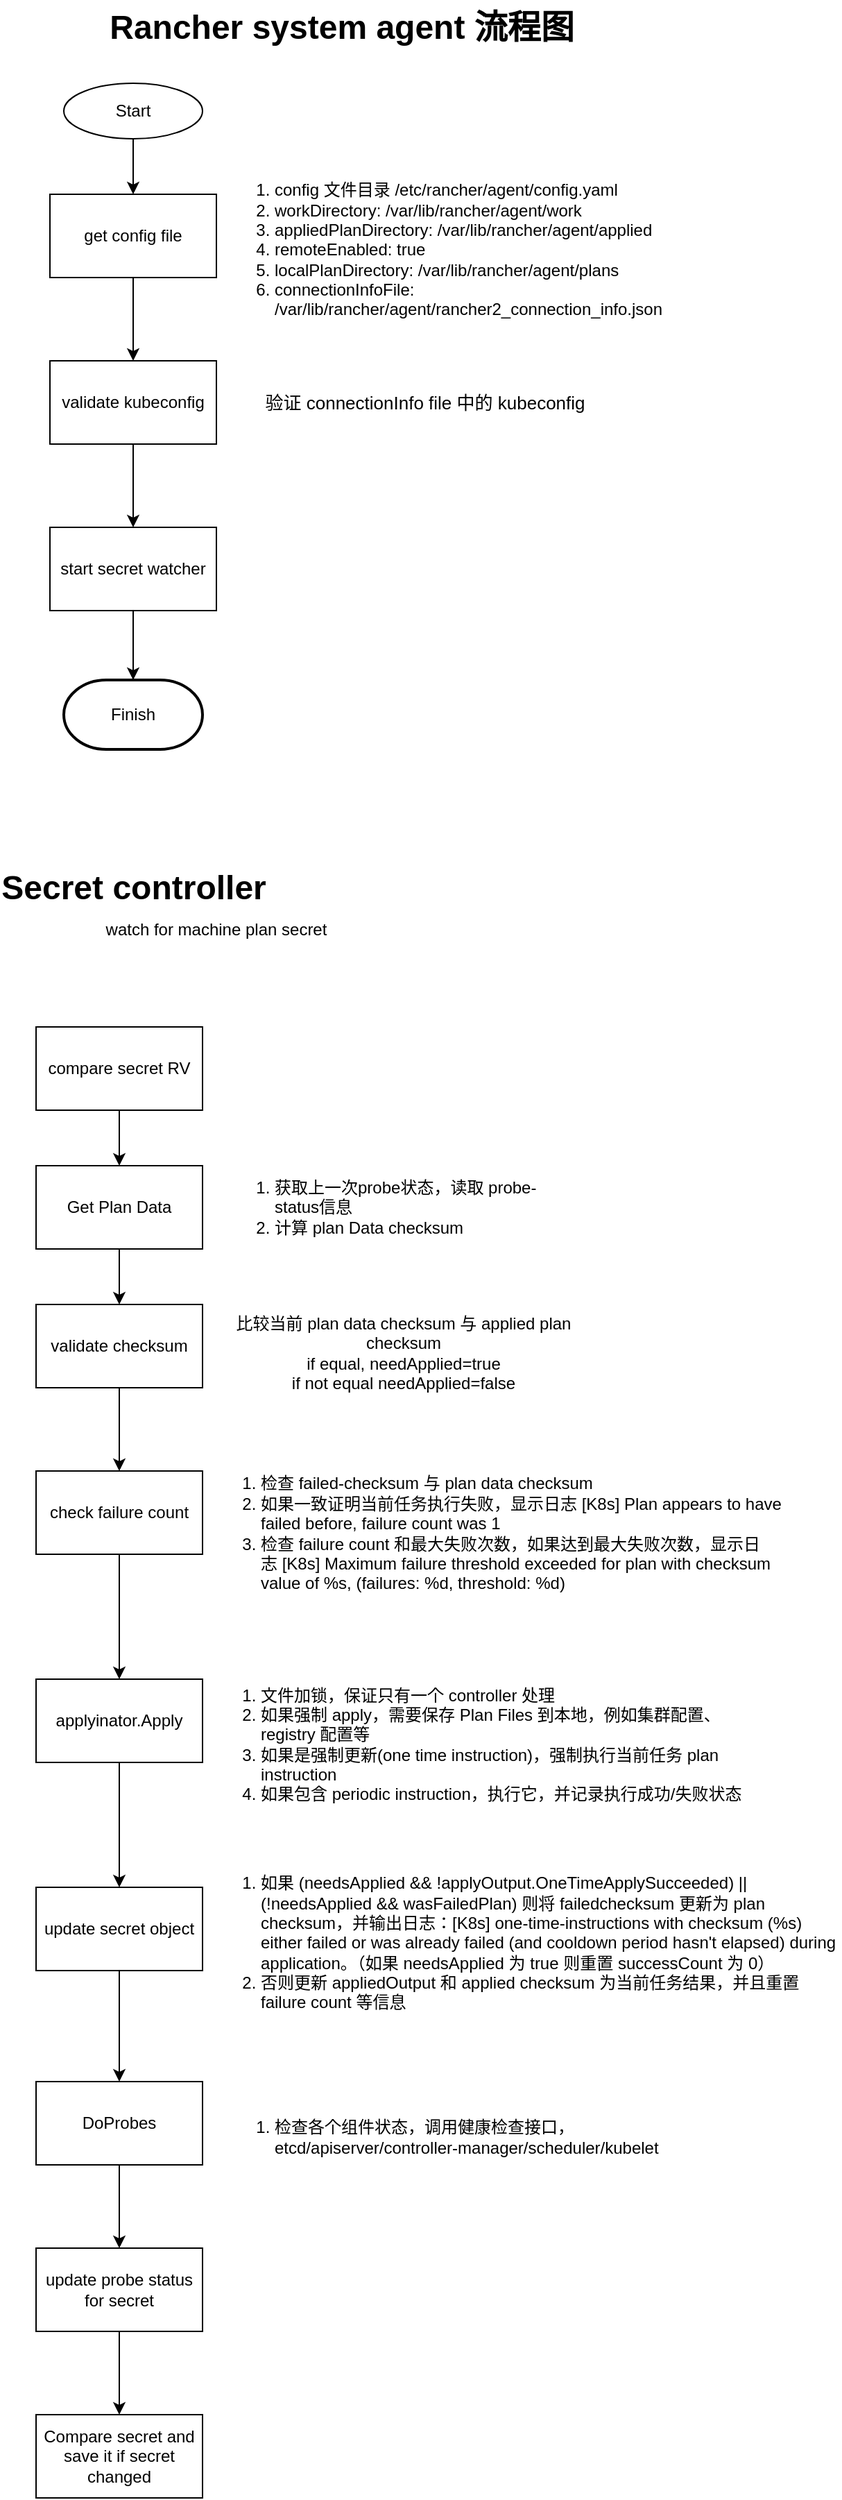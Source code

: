 <mxfile version="28.2.5">
  <diagram name="第 1 页" id="AM9eF5ogwX_ygMOq-xcs">
    <mxGraphModel dx="1426" dy="840" grid="1" gridSize="10" guides="1" tooltips="1" connect="1" arrows="1" fold="1" page="1" pageScale="1" pageWidth="827" pageHeight="1169" math="0" shadow="0">
      <root>
        <mxCell id="0" />
        <mxCell id="1" parent="0" />
        <mxCell id="rDZwp7cy9u6FYm0BeWe7-4" value="" style="edgeStyle=orthogonalEdgeStyle;rounded=0;orthogonalLoop=1;jettySize=auto;html=1;" parent="1" source="rDZwp7cy9u6FYm0BeWe7-1" target="rDZwp7cy9u6FYm0BeWe7-2" edge="1">
          <mxGeometry relative="1" as="geometry" />
        </mxCell>
        <mxCell id="rDZwp7cy9u6FYm0BeWe7-1" value="Start" style="ellipse;whiteSpace=wrap;html=1;" parent="1" vertex="1">
          <mxGeometry x="130" y="80" width="100" height="40" as="geometry" />
        </mxCell>
        <mxCell id="rDZwp7cy9u6FYm0BeWe7-6" value="" style="edgeStyle=orthogonalEdgeStyle;rounded=0;orthogonalLoop=1;jettySize=auto;html=1;" parent="1" source="rDZwp7cy9u6FYm0BeWe7-2" target="rDZwp7cy9u6FYm0BeWe7-5" edge="1">
          <mxGeometry relative="1" as="geometry" />
        </mxCell>
        <mxCell id="rDZwp7cy9u6FYm0BeWe7-2" value="get config file" style="rounded=0;whiteSpace=wrap;html=1;" parent="1" vertex="1">
          <mxGeometry x="120" y="160" width="120" height="60" as="geometry" />
        </mxCell>
        <mxCell id="rDZwp7cy9u6FYm0BeWe7-3" value="&lt;ol&gt;&lt;li&gt;config 文件目录 /etc/rancher/agent/config.yaml&lt;/li&gt;&lt;li&gt;workDirectory: /var/lib/rancher/agent/work&lt;/li&gt;&lt;li&gt;appliedPlanDirectory: /var/lib/rancher/agent/applied&lt;/li&gt;&lt;li&gt;remoteEnabled: true&lt;/li&gt;&lt;li&gt;localPlanDirectory: /var/lib/rancher/agent/plans&lt;/li&gt;&lt;li&gt;connectionInfoFile: /var/lib/rancher/agent/rancher2_connection_info.json&lt;/li&gt;&lt;/ol&gt;" style="text;strokeColor=none;fillColor=none;html=1;whiteSpace=wrap;verticalAlign=middle;overflow=hidden;" parent="1" vertex="1">
          <mxGeometry x="240" y="130" width="406" height="140" as="geometry" />
        </mxCell>
        <mxCell id="rDZwp7cy9u6FYm0BeWe7-9" value="" style="edgeStyle=orthogonalEdgeStyle;rounded=0;orthogonalLoop=1;jettySize=auto;html=1;" parent="1" source="rDZwp7cy9u6FYm0BeWe7-5" target="rDZwp7cy9u6FYm0BeWe7-8" edge="1">
          <mxGeometry relative="1" as="geometry" />
        </mxCell>
        <mxCell id="rDZwp7cy9u6FYm0BeWe7-5" value="validate kubeconfig" style="rounded=0;whiteSpace=wrap;html=1;" parent="1" vertex="1">
          <mxGeometry x="120" y="280" width="120" height="60" as="geometry" />
        </mxCell>
        <mxCell id="rDZwp7cy9u6FYm0BeWe7-7" value="验证 connectionInfo file 中的 kubeconfig" style="text;strokeColor=none;fillColor=none;html=1;fontSize=13;fontStyle=0;verticalAlign=middle;align=center;" parent="1" vertex="1">
          <mxGeometry x="340" y="290" width="100" height="40" as="geometry" />
        </mxCell>
        <mxCell id="rDZwp7cy9u6FYm0BeWe7-11" value="" style="edgeStyle=orthogonalEdgeStyle;rounded=0;orthogonalLoop=1;jettySize=auto;html=1;" parent="1" source="rDZwp7cy9u6FYm0BeWe7-8" target="rDZwp7cy9u6FYm0BeWe7-10" edge="1">
          <mxGeometry relative="1" as="geometry" />
        </mxCell>
        <mxCell id="rDZwp7cy9u6FYm0BeWe7-8" value="start secret watcher" style="rounded=0;whiteSpace=wrap;html=1;" parent="1" vertex="1">
          <mxGeometry x="120" y="400" width="120" height="60" as="geometry" />
        </mxCell>
        <mxCell id="rDZwp7cy9u6FYm0BeWe7-10" value="Finish" style="strokeWidth=2;html=1;shape=mxgraph.flowchart.terminator;whiteSpace=wrap;" parent="1" vertex="1">
          <mxGeometry x="130" y="510" width="100" height="50" as="geometry" />
        </mxCell>
        <mxCell id="5n49ZOiwstDIwW3qJ1-9-1" value="Rancher system agent 流程图" style="text;strokeColor=none;fillColor=none;html=1;fontSize=24;fontStyle=1;verticalAlign=middle;align=center;" vertex="1" parent="1">
          <mxGeometry x="280" y="20" width="100" height="40" as="geometry" />
        </mxCell>
        <mxCell id="5n49ZOiwstDIwW3qJ1-9-2" value="Secret controller" style="text;strokeColor=none;fillColor=none;html=1;fontSize=24;fontStyle=1;verticalAlign=middle;align=center;" vertex="1" parent="1">
          <mxGeometry x="130" y="640" width="100" height="40" as="geometry" />
        </mxCell>
        <UserObject label="&lt;div&gt;watch for machine plan secret&lt;/div&gt;" placeholders="1" name="Variable" id="5n49ZOiwstDIwW3qJ1-9-3">
          <mxCell style="text;html=1;strokeColor=none;fillColor=none;align=center;verticalAlign=middle;whiteSpace=wrap;overflow=hidden;" vertex="1" parent="1">
            <mxGeometry x="110" y="680" width="260" height="20" as="geometry" />
          </mxCell>
        </UserObject>
        <mxCell id="5n49ZOiwstDIwW3qJ1-9-7" value="" style="edgeStyle=orthogonalEdgeStyle;rounded=0;orthogonalLoop=1;jettySize=auto;html=1;" edge="1" parent="1" source="5n49ZOiwstDIwW3qJ1-9-4" target="5n49ZOiwstDIwW3qJ1-9-5">
          <mxGeometry relative="1" as="geometry" />
        </mxCell>
        <mxCell id="5n49ZOiwstDIwW3qJ1-9-4" value="compare secret RV" style="rounded=0;whiteSpace=wrap;html=1;" vertex="1" parent="1">
          <mxGeometry x="110" y="760" width="120" height="60" as="geometry" />
        </mxCell>
        <mxCell id="5n49ZOiwstDIwW3qJ1-9-12" value="" style="edgeStyle=orthogonalEdgeStyle;rounded=0;orthogonalLoop=1;jettySize=auto;html=1;" edge="1" parent="1" source="5n49ZOiwstDIwW3qJ1-9-5" target="5n49ZOiwstDIwW3qJ1-9-11">
          <mxGeometry relative="1" as="geometry" />
        </mxCell>
        <mxCell id="5n49ZOiwstDIwW3qJ1-9-5" value="Get Plan Data" style="rounded=0;whiteSpace=wrap;html=1;" vertex="1" parent="1">
          <mxGeometry x="110" y="860" width="120" height="60" as="geometry" />
        </mxCell>
        <mxCell id="5n49ZOiwstDIwW3qJ1-9-6" value="&lt;ol&gt;&lt;li&gt;获取上一次probe状态，读取 probe-status信息&lt;/li&gt;&lt;li&gt;计算 plan Data checksum&lt;/li&gt;&lt;/ol&gt;" style="text;strokeColor=none;fillColor=none;html=1;whiteSpace=wrap;verticalAlign=middle;overflow=hidden;" vertex="1" parent="1">
          <mxGeometry x="240" y="850" width="240" height="80" as="geometry" />
        </mxCell>
        <UserObject label="比较当前 plan data checksum 与 applied plan checksum&lt;div&gt;&lt;div&gt;if equal, needApplied=true&lt;/div&gt;&lt;div&gt;if not equal needApplied=false&lt;/div&gt;&lt;/div&gt;" placeholders="1" name="Variable" id="5n49ZOiwstDIwW3qJ1-9-9">
          <mxCell style="text;html=1;strokeColor=none;fillColor=none;align=center;verticalAlign=middle;whiteSpace=wrap;overflow=hidden;" vertex="1" parent="1">
            <mxGeometry x="230" y="960" width="290" height="70" as="geometry" />
          </mxCell>
        </UserObject>
        <mxCell id="5n49ZOiwstDIwW3qJ1-9-15" value="" style="edgeStyle=orthogonalEdgeStyle;rounded=0;orthogonalLoop=1;jettySize=auto;html=1;" edge="1" parent="1" source="5n49ZOiwstDIwW3qJ1-9-11" target="5n49ZOiwstDIwW3qJ1-9-13">
          <mxGeometry relative="1" as="geometry" />
        </mxCell>
        <mxCell id="5n49ZOiwstDIwW3qJ1-9-11" value="validate checksum" style="rounded=0;whiteSpace=wrap;html=1;" vertex="1" parent="1">
          <mxGeometry x="110" y="960" width="120" height="60" as="geometry" />
        </mxCell>
        <mxCell id="5n49ZOiwstDIwW3qJ1-9-17" value="" style="edgeStyle=orthogonalEdgeStyle;rounded=0;orthogonalLoop=1;jettySize=auto;html=1;" edge="1" parent="1" source="5n49ZOiwstDIwW3qJ1-9-13" target="5n49ZOiwstDIwW3qJ1-9-16">
          <mxGeometry relative="1" as="geometry" />
        </mxCell>
        <mxCell id="5n49ZOiwstDIwW3qJ1-9-13" value="check failure count" style="rounded=0;whiteSpace=wrap;html=1;" vertex="1" parent="1">
          <mxGeometry x="110" y="1080" width="120" height="60" as="geometry" />
        </mxCell>
        <mxCell id="5n49ZOiwstDIwW3qJ1-9-14" value="&lt;ol&gt;&lt;li&gt;检查 failed-checksum 与 plan data checksum&lt;/li&gt;&lt;li&gt;如果一致证明当前任务执行失败，显示日志 [K8s] Plan appears to have failed before, failure count was 1&lt;/li&gt;&lt;li&gt;检查 failure count 和最大失败次数，如果达到最大失败次数，显示日志&amp;nbsp;[K8s] Maximum failure threshold exceeded for plan with checksum value of %s, (failures: %d, threshold: %d)&lt;/li&gt;&lt;/ol&gt;" style="text;strokeColor=none;fillColor=none;html=1;whiteSpace=wrap;verticalAlign=middle;overflow=hidden;" vertex="1" parent="1">
          <mxGeometry x="230" y="1050" width="440" height="150" as="geometry" />
        </mxCell>
        <mxCell id="5n49ZOiwstDIwW3qJ1-9-20" value="" style="edgeStyle=orthogonalEdgeStyle;rounded=0;orthogonalLoop=1;jettySize=auto;html=1;" edge="1" parent="1" source="5n49ZOiwstDIwW3qJ1-9-16" target="5n49ZOiwstDIwW3qJ1-9-19">
          <mxGeometry relative="1" as="geometry" />
        </mxCell>
        <mxCell id="5n49ZOiwstDIwW3qJ1-9-16" value="applyinator.Apply" style="rounded=0;whiteSpace=wrap;html=1;" vertex="1" parent="1">
          <mxGeometry x="110" y="1230" width="120" height="60" as="geometry" />
        </mxCell>
        <mxCell id="5n49ZOiwstDIwW3qJ1-9-18" value="&lt;ol&gt;&lt;li&gt;文件加锁，保证只有一个 controller 处理&lt;/li&gt;&lt;li&gt;如果强制 apply，需要保存 Plan Files 到本地，例如集群配置、registry 配置等&lt;/li&gt;&lt;li&gt;如果是强制更新(one time instruction)，强制执行当前任务 plan instruction&lt;/li&gt;&lt;li&gt;如果包含 periodic instruction，执行它，并记录执行成功/失败状态&lt;/li&gt;&lt;/ol&gt;" style="text;strokeColor=none;fillColor=none;html=1;whiteSpace=wrap;verticalAlign=middle;overflow=hidden;" vertex="1" parent="1">
          <mxGeometry x="230" y="1220" width="410" height="110" as="geometry" />
        </mxCell>
        <mxCell id="5n49ZOiwstDIwW3qJ1-9-23" value="" style="edgeStyle=orthogonalEdgeStyle;rounded=0;orthogonalLoop=1;jettySize=auto;html=1;" edge="1" parent="1" source="5n49ZOiwstDIwW3qJ1-9-19" target="5n49ZOiwstDIwW3qJ1-9-22">
          <mxGeometry relative="1" as="geometry" />
        </mxCell>
        <mxCell id="5n49ZOiwstDIwW3qJ1-9-19" value="update secret object" style="rounded=0;whiteSpace=wrap;html=1;" vertex="1" parent="1">
          <mxGeometry x="110" y="1380" width="120" height="60" as="geometry" />
        </mxCell>
        <mxCell id="5n49ZOiwstDIwW3qJ1-9-21" value="&lt;ol&gt;&lt;li&gt;如果&amp;nbsp;(needsApplied &amp;amp;&amp;amp; !applyOutput.OneTimeApplySucceeded) || (!needsApplied &amp;amp;&amp;amp; wasFailedPlan) 则将 failedchecksum 更新为 plan checksum，并输出日志：[K8s] one-time-instructions with checksum (%s) either failed or was already failed (and cooldown period hasn&#39;t elapsed) during application。（如果 needsApplied 为 true 则重置 successCount 为 0）&lt;/li&gt;&lt;li&gt;否则更新 appliedOutput 和 applied checksum 为当前任务结果，并且重置 failure count 等信息&lt;/li&gt;&lt;/ol&gt;" style="text;strokeColor=none;fillColor=none;html=1;whiteSpace=wrap;verticalAlign=middle;overflow=hidden;" vertex="1" parent="1">
          <mxGeometry x="230" y="1350" width="460" height="140" as="geometry" />
        </mxCell>
        <mxCell id="5n49ZOiwstDIwW3qJ1-9-25" value="" style="edgeStyle=orthogonalEdgeStyle;rounded=0;orthogonalLoop=1;jettySize=auto;html=1;" edge="1" parent="1" source="5n49ZOiwstDIwW3qJ1-9-22" target="5n49ZOiwstDIwW3qJ1-9-24">
          <mxGeometry relative="1" as="geometry" />
        </mxCell>
        <mxCell id="5n49ZOiwstDIwW3qJ1-9-22" value="DoProbes" style="rounded=0;whiteSpace=wrap;html=1;" vertex="1" parent="1">
          <mxGeometry x="110" y="1520" width="120" height="60" as="geometry" />
        </mxCell>
        <mxCell id="5n49ZOiwstDIwW3qJ1-9-27" value="" style="edgeStyle=orthogonalEdgeStyle;rounded=0;orthogonalLoop=1;jettySize=auto;html=1;" edge="1" parent="1" source="5n49ZOiwstDIwW3qJ1-9-24" target="5n49ZOiwstDIwW3qJ1-9-26">
          <mxGeometry relative="1" as="geometry" />
        </mxCell>
        <mxCell id="5n49ZOiwstDIwW3qJ1-9-24" value="update probe status for secret" style="rounded=0;whiteSpace=wrap;html=1;" vertex="1" parent="1">
          <mxGeometry x="110" y="1640" width="120" height="60" as="geometry" />
        </mxCell>
        <mxCell id="5n49ZOiwstDIwW3qJ1-9-26" value="Compare secret and save it if secret changed" style="rounded=0;whiteSpace=wrap;html=1;" vertex="1" parent="1">
          <mxGeometry x="110" y="1760" width="120" height="60" as="geometry" />
        </mxCell>
        <mxCell id="5n49ZOiwstDIwW3qJ1-9-28" value="&lt;ol&gt;&lt;li&gt;检查各个组件状态，调用健康检查接口，etcd/apiserver/controller-manager/scheduler/kubelet&lt;/li&gt;&lt;/ol&gt;" style="text;strokeColor=none;fillColor=none;html=1;whiteSpace=wrap;verticalAlign=middle;overflow=hidden;" vertex="1" parent="1">
          <mxGeometry x="240" y="1520" width="390" height="80" as="geometry" />
        </mxCell>
      </root>
    </mxGraphModel>
  </diagram>
</mxfile>
